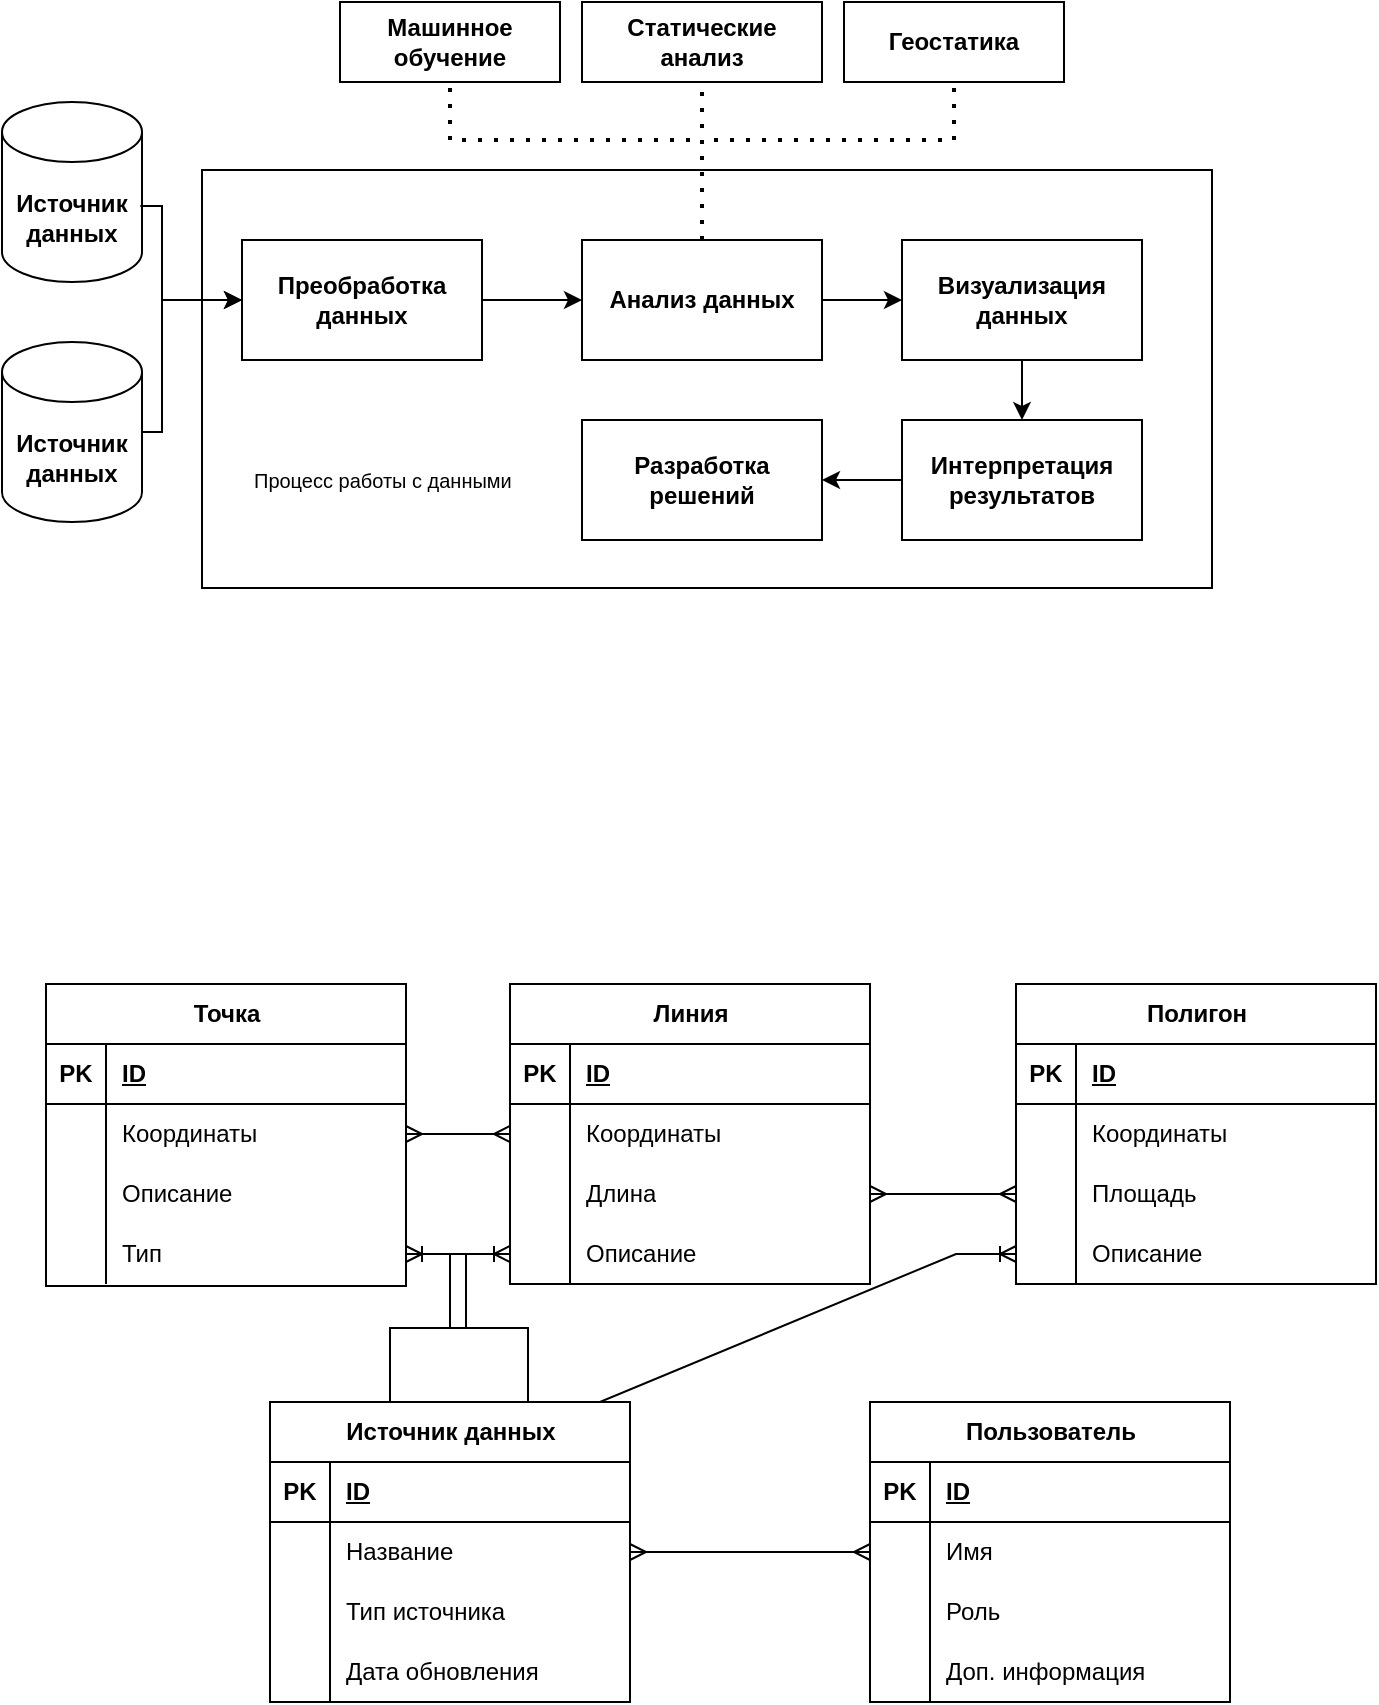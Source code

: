 <mxfile version="26.0.10">
  <diagram name="Страница — 1" id="eIsNszFQHOFA7nqLVTUL">
    <mxGraphModel dx="1154" dy="557" grid="0" gridSize="10" guides="1" tooltips="1" connect="1" arrows="1" fold="1" page="1" pageScale="1" pageWidth="850" pageHeight="1100" math="0" shadow="0">
      <root>
        <mxCell id="0" />
        <mxCell id="1" parent="0" />
        <mxCell id="AepMp1ZdtBihTfk9st9O-21" value="" style="rounded=0;whiteSpace=wrap;html=1;" vertex="1" parent="1">
          <mxGeometry x="220" y="189" width="505" height="209" as="geometry" />
        </mxCell>
        <mxCell id="AepMp1ZdtBihTfk9st9O-1" value="&lt;b&gt;Источник данных&lt;/b&gt;" style="shape=cylinder3;whiteSpace=wrap;html=1;boundedLbl=1;backgroundOutline=1;size=15;" vertex="1" parent="1">
          <mxGeometry x="120" y="155" width="70" height="90" as="geometry" />
        </mxCell>
        <mxCell id="AepMp1ZdtBihTfk9st9O-2" value="&lt;b&gt;Источник данных&lt;/b&gt;" style="shape=cylinder3;whiteSpace=wrap;html=1;boundedLbl=1;backgroundOutline=1;size=15;" vertex="1" parent="1">
          <mxGeometry x="120" y="275" width="70" height="90" as="geometry" />
        </mxCell>
        <mxCell id="AepMp1ZdtBihTfk9st9O-3" value="&lt;b&gt;Преобработка данных&lt;/b&gt;" style="rounded=0;whiteSpace=wrap;html=1;" vertex="1" parent="1">
          <mxGeometry x="240" y="224" width="120" height="60" as="geometry" />
        </mxCell>
        <mxCell id="AepMp1ZdtBihTfk9st9O-4" value="&lt;b&gt;Анализ данных&lt;/b&gt;" style="rounded=0;whiteSpace=wrap;html=1;" vertex="1" parent="1">
          <mxGeometry x="410" y="224" width="120" height="60" as="geometry" />
        </mxCell>
        <mxCell id="AepMp1ZdtBihTfk9st9O-5" value="&lt;b&gt;Машинное обучение&lt;/b&gt;" style="rounded=0;whiteSpace=wrap;html=1;" vertex="1" parent="1">
          <mxGeometry x="289" y="105" width="110" height="40" as="geometry" />
        </mxCell>
        <mxCell id="AepMp1ZdtBihTfk9st9O-6" value="&lt;b&gt;Статические анализ&lt;/b&gt;" style="rounded=0;whiteSpace=wrap;html=1;" vertex="1" parent="1">
          <mxGeometry x="410" y="105" width="120" height="40" as="geometry" />
        </mxCell>
        <mxCell id="AepMp1ZdtBihTfk9st9O-7" value="&lt;b&gt;Геостатика&lt;/b&gt;" style="rounded=0;whiteSpace=wrap;html=1;" vertex="1" parent="1">
          <mxGeometry x="541" y="105" width="110" height="40" as="geometry" />
        </mxCell>
        <mxCell id="AepMp1ZdtBihTfk9st9O-8" value="&lt;b&gt;Визуализация данных&lt;/b&gt;" style="rounded=0;whiteSpace=wrap;html=1;" vertex="1" parent="1">
          <mxGeometry x="570" y="224" width="120" height="60" as="geometry" />
        </mxCell>
        <mxCell id="AepMp1ZdtBihTfk9st9O-9" value="&lt;b&gt;Интерпретация результатов&lt;/b&gt;" style="rounded=0;whiteSpace=wrap;html=1;" vertex="1" parent="1">
          <mxGeometry x="570" y="314" width="120" height="60" as="geometry" />
        </mxCell>
        <mxCell id="AepMp1ZdtBihTfk9st9O-10" value="&lt;b&gt;Разработка решений&lt;/b&gt;" style="rounded=0;whiteSpace=wrap;html=1;" vertex="1" parent="1">
          <mxGeometry x="410" y="314" width="120" height="60" as="geometry" />
        </mxCell>
        <mxCell id="AepMp1ZdtBihTfk9st9O-11" value="" style="endArrow=classic;html=1;rounded=0;exitX=0.988;exitY=0.578;exitDx=0;exitDy=0;exitPerimeter=0;entryX=0;entryY=0.5;entryDx=0;entryDy=0;" edge="1" parent="1" source="AepMp1ZdtBihTfk9st9O-1" target="AepMp1ZdtBihTfk9st9O-3">
          <mxGeometry width="50" height="50" relative="1" as="geometry">
            <mxPoint x="200" y="205" as="sourcePoint" />
            <mxPoint x="211" y="244" as="targetPoint" />
            <Array as="points">
              <mxPoint x="200" y="207" />
              <mxPoint x="200" y="254" />
            </Array>
          </mxGeometry>
        </mxCell>
        <mxCell id="AepMp1ZdtBihTfk9st9O-13" value="" style="endArrow=classic;html=1;rounded=0;exitX=1;exitY=0.5;exitDx=0;exitDy=0;entryX=0;entryY=0.5;entryDx=0;entryDy=0;" edge="1" parent="1" source="AepMp1ZdtBihTfk9st9O-3" target="AepMp1ZdtBihTfk9st9O-4">
          <mxGeometry width="50" height="50" relative="1" as="geometry">
            <mxPoint x="390" y="354" as="sourcePoint" />
            <mxPoint x="440" y="304" as="targetPoint" />
          </mxGeometry>
        </mxCell>
        <mxCell id="AepMp1ZdtBihTfk9st9O-18" value="" style="endArrow=classic;html=1;rounded=0;exitX=1;exitY=0.5;exitDx=0;exitDy=0;entryX=0;entryY=0.5;entryDx=0;entryDy=0;" edge="1" parent="1" source="AepMp1ZdtBihTfk9st9O-4" target="AepMp1ZdtBihTfk9st9O-8">
          <mxGeometry width="50" height="50" relative="1" as="geometry">
            <mxPoint x="370" y="264" as="sourcePoint" />
            <mxPoint x="420" y="264" as="targetPoint" />
          </mxGeometry>
        </mxCell>
        <mxCell id="AepMp1ZdtBihTfk9st9O-19" value="" style="endArrow=classic;html=1;rounded=0;exitX=0.5;exitY=1;exitDx=0;exitDy=0;entryX=0.5;entryY=0;entryDx=0;entryDy=0;" edge="1" parent="1" source="AepMp1ZdtBihTfk9st9O-8" target="AepMp1ZdtBihTfk9st9O-9">
          <mxGeometry width="50" height="50" relative="1" as="geometry">
            <mxPoint x="380" y="274" as="sourcePoint" />
            <mxPoint x="430" y="274" as="targetPoint" />
          </mxGeometry>
        </mxCell>
        <mxCell id="AepMp1ZdtBihTfk9st9O-20" value="" style="endArrow=classic;html=1;rounded=0;entryX=1;entryY=0.5;entryDx=0;entryDy=0;" edge="1" parent="1" source="AepMp1ZdtBihTfk9st9O-9" target="AepMp1ZdtBihTfk9st9O-10">
          <mxGeometry width="50" height="50" relative="1" as="geometry">
            <mxPoint x="390" y="284" as="sourcePoint" />
            <mxPoint x="440" y="284" as="targetPoint" />
          </mxGeometry>
        </mxCell>
        <mxCell id="AepMp1ZdtBihTfk9st9O-12" value="" style="endArrow=classic;html=1;rounded=0;entryX=0;entryY=0.5;entryDx=0;entryDy=0;exitX=1;exitY=0.5;exitDx=0;exitDy=0;exitPerimeter=0;" edge="1" parent="1" source="AepMp1ZdtBihTfk9st9O-2" target="AepMp1ZdtBihTfk9st9O-3">
          <mxGeometry width="50" height="50" relative="1" as="geometry">
            <mxPoint x="204" y="336" as="sourcePoint" />
            <mxPoint x="216" y="278" as="targetPoint" />
            <Array as="points">
              <mxPoint x="200" y="320" />
              <mxPoint x="200" y="254" />
            </Array>
          </mxGeometry>
        </mxCell>
        <mxCell id="AepMp1ZdtBihTfk9st9O-22" value="&lt;font style=&quot;font-size: 10px;&quot;&gt;Процесс работы с данными&lt;/font&gt;" style="text;strokeColor=none;fillColor=none;align=left;verticalAlign=middle;spacingLeft=4;spacingRight=4;overflow=hidden;points=[[0,0.5],[1,0.5]];portConstraint=eastwest;rotatable=0;whiteSpace=wrap;html=1;" vertex="1" parent="1">
          <mxGeometry x="240" y="329" width="143" height="30" as="geometry" />
        </mxCell>
        <mxCell id="AepMp1ZdtBihTfk9st9O-23" value="" style="endArrow=none;dashed=1;html=1;dashPattern=1 3;strokeWidth=2;rounded=0;exitX=0.5;exitY=0;exitDx=0;exitDy=0;entryX=0.5;entryY=1;entryDx=0;entryDy=0;" edge="1" parent="1" source="AepMp1ZdtBihTfk9st9O-4" target="AepMp1ZdtBihTfk9st9O-6">
          <mxGeometry width="50" height="50" relative="1" as="geometry">
            <mxPoint x="607" y="215" as="sourcePoint" />
            <mxPoint x="657" y="165" as="targetPoint" />
          </mxGeometry>
        </mxCell>
        <mxCell id="AepMp1ZdtBihTfk9st9O-24" value="" style="endArrow=none;dashed=1;html=1;dashPattern=1 3;strokeWidth=2;rounded=0;exitX=0.5;exitY=0;exitDx=0;exitDy=0;entryX=0.5;entryY=1;entryDx=0;entryDy=0;" edge="1" parent="1" source="AepMp1ZdtBihTfk9st9O-4" target="AepMp1ZdtBihTfk9st9O-5">
          <mxGeometry width="50" height="50" relative="1" as="geometry">
            <mxPoint x="480" y="234" as="sourcePoint" />
            <mxPoint x="480" y="155" as="targetPoint" />
            <Array as="points">
              <mxPoint x="470" y="174" />
              <mxPoint x="344" y="174" />
            </Array>
          </mxGeometry>
        </mxCell>
        <mxCell id="AepMp1ZdtBihTfk9st9O-25" value="" style="endArrow=none;dashed=1;html=1;dashPattern=1 3;strokeWidth=2;rounded=0;exitX=0.5;exitY=0;exitDx=0;exitDy=0;entryX=0.5;entryY=1;entryDx=0;entryDy=0;" edge="1" parent="1" source="AepMp1ZdtBihTfk9st9O-4" target="AepMp1ZdtBihTfk9st9O-7">
          <mxGeometry width="50" height="50" relative="1" as="geometry">
            <mxPoint x="480" y="234" as="sourcePoint" />
            <mxPoint x="354" y="155" as="targetPoint" />
            <Array as="points">
              <mxPoint x="470" y="174" />
              <mxPoint x="596" y="174" />
            </Array>
          </mxGeometry>
        </mxCell>
        <mxCell id="AepMp1ZdtBihTfk9st9O-26" value="Точка" style="shape=table;startSize=30;container=1;collapsible=1;childLayout=tableLayout;fixedRows=1;rowLines=0;fontStyle=1;align=center;resizeLast=1;html=1;" vertex="1" parent="1">
          <mxGeometry x="142" y="596" width="180" height="151" as="geometry">
            <mxRectangle x="128" y="596" width="66" height="30" as="alternateBounds" />
          </mxGeometry>
        </mxCell>
        <mxCell id="AepMp1ZdtBihTfk9st9O-27" value="" style="shape=tableRow;horizontal=0;startSize=0;swimlaneHead=0;swimlaneBody=0;fillColor=none;collapsible=0;dropTarget=0;points=[[0,0.5],[1,0.5]];portConstraint=eastwest;top=0;left=0;right=0;bottom=1;" vertex="1" parent="AepMp1ZdtBihTfk9st9O-26">
          <mxGeometry y="30" width="180" height="30" as="geometry" />
        </mxCell>
        <mxCell id="AepMp1ZdtBihTfk9st9O-28" value="PK" style="shape=partialRectangle;connectable=0;fillColor=none;top=0;left=0;bottom=0;right=0;fontStyle=1;overflow=hidden;whiteSpace=wrap;html=1;" vertex="1" parent="AepMp1ZdtBihTfk9st9O-27">
          <mxGeometry width="30" height="30" as="geometry">
            <mxRectangle width="30" height="30" as="alternateBounds" />
          </mxGeometry>
        </mxCell>
        <mxCell id="AepMp1ZdtBihTfk9st9O-29" value="ID" style="shape=partialRectangle;connectable=0;fillColor=none;top=0;left=0;bottom=0;right=0;align=left;spacingLeft=6;fontStyle=5;overflow=hidden;whiteSpace=wrap;html=1;" vertex="1" parent="AepMp1ZdtBihTfk9st9O-27">
          <mxGeometry x="30" width="150" height="30" as="geometry">
            <mxRectangle width="150" height="30" as="alternateBounds" />
          </mxGeometry>
        </mxCell>
        <mxCell id="AepMp1ZdtBihTfk9st9O-30" value="" style="shape=tableRow;horizontal=0;startSize=0;swimlaneHead=0;swimlaneBody=0;fillColor=none;collapsible=0;dropTarget=0;points=[[0,0.5],[1,0.5]];portConstraint=eastwest;top=0;left=0;right=0;bottom=0;" vertex="1" parent="AepMp1ZdtBihTfk9st9O-26">
          <mxGeometry y="60" width="180" height="30" as="geometry" />
        </mxCell>
        <mxCell id="AepMp1ZdtBihTfk9st9O-31" value="" style="shape=partialRectangle;connectable=0;fillColor=none;top=0;left=0;bottom=0;right=0;editable=1;overflow=hidden;whiteSpace=wrap;html=1;" vertex="1" parent="AepMp1ZdtBihTfk9st9O-30">
          <mxGeometry width="30" height="30" as="geometry">
            <mxRectangle width="30" height="30" as="alternateBounds" />
          </mxGeometry>
        </mxCell>
        <mxCell id="AepMp1ZdtBihTfk9st9O-32" value="Координаты" style="shape=partialRectangle;connectable=0;fillColor=none;top=0;left=0;bottom=0;right=0;align=left;spacingLeft=6;overflow=hidden;whiteSpace=wrap;html=1;" vertex="1" parent="AepMp1ZdtBihTfk9st9O-30">
          <mxGeometry x="30" width="150" height="30" as="geometry">
            <mxRectangle width="150" height="30" as="alternateBounds" />
          </mxGeometry>
        </mxCell>
        <mxCell id="AepMp1ZdtBihTfk9st9O-33" value="" style="shape=tableRow;horizontal=0;startSize=0;swimlaneHead=0;swimlaneBody=0;fillColor=none;collapsible=0;dropTarget=0;points=[[0,0.5],[1,0.5]];portConstraint=eastwest;top=0;left=0;right=0;bottom=0;" vertex="1" parent="AepMp1ZdtBihTfk9st9O-26">
          <mxGeometry y="90" width="180" height="30" as="geometry" />
        </mxCell>
        <mxCell id="AepMp1ZdtBihTfk9st9O-34" value="" style="shape=partialRectangle;connectable=0;fillColor=none;top=0;left=0;bottom=0;right=0;editable=1;overflow=hidden;whiteSpace=wrap;html=1;" vertex="1" parent="AepMp1ZdtBihTfk9st9O-33">
          <mxGeometry width="30" height="30" as="geometry">
            <mxRectangle width="30" height="30" as="alternateBounds" />
          </mxGeometry>
        </mxCell>
        <mxCell id="AepMp1ZdtBihTfk9st9O-35" value="Описание" style="shape=partialRectangle;connectable=0;fillColor=none;top=0;left=0;bottom=0;right=0;align=left;spacingLeft=6;overflow=hidden;whiteSpace=wrap;html=1;" vertex="1" parent="AepMp1ZdtBihTfk9st9O-33">
          <mxGeometry x="30" width="150" height="30" as="geometry">
            <mxRectangle width="150" height="30" as="alternateBounds" />
          </mxGeometry>
        </mxCell>
        <mxCell id="AepMp1ZdtBihTfk9st9O-36" value="" style="shape=tableRow;horizontal=0;startSize=0;swimlaneHead=0;swimlaneBody=0;fillColor=none;collapsible=0;dropTarget=0;points=[[0,0.5],[1,0.5]];portConstraint=eastwest;top=0;left=0;right=0;bottom=0;" vertex="1" parent="AepMp1ZdtBihTfk9st9O-26">
          <mxGeometry y="120" width="180" height="30" as="geometry" />
        </mxCell>
        <mxCell id="AepMp1ZdtBihTfk9st9O-37" value="" style="shape=partialRectangle;connectable=0;fillColor=none;top=0;left=0;bottom=0;right=0;editable=1;overflow=hidden;whiteSpace=wrap;html=1;" vertex="1" parent="AepMp1ZdtBihTfk9st9O-36">
          <mxGeometry width="30" height="30" as="geometry">
            <mxRectangle width="30" height="30" as="alternateBounds" />
          </mxGeometry>
        </mxCell>
        <mxCell id="AepMp1ZdtBihTfk9st9O-38" value="Тип" style="shape=partialRectangle;connectable=0;fillColor=none;top=0;left=0;bottom=0;right=0;align=left;spacingLeft=6;overflow=hidden;whiteSpace=wrap;html=1;" vertex="1" parent="AepMp1ZdtBihTfk9st9O-36">
          <mxGeometry x="30" width="150" height="30" as="geometry">
            <mxRectangle width="150" height="30" as="alternateBounds" />
          </mxGeometry>
        </mxCell>
        <mxCell id="AepMp1ZdtBihTfk9st9O-39" value="Линия&lt;span style=&quot;color: rgba(0, 0, 0, 0); font-family: monospace; font-size: 0px; font-weight: 400; text-align: start;&quot;&gt;%3CmxGraphModel%3E%3Croot%3E%3CmxCell%20id%3D%220%22%2F%3E%3CmxCell%20id%3D%221%22%20parent%3D%220%22%2F%3E%3CmxCell%20id%3D%222%22%20value%3D%22%D0%A2%D0%BE%D1%87%D0%BA%D0%B0%22%20style%3D%22shape%3Dtable%3BstartSize%3D30%3Bcontainer%3D1%3Bcollapsible%3D1%3BchildLayout%3DtableLayout%3BfixedRows%3D1%3BrowLines%3D0%3BfontStyle%3D1%3Balign%3Dcenter%3BresizeLast%3D1%3Bhtml%3D1%3B%22%20vertex%3D%221%22%20parent%3D%221%22%3E%3CmxGeometry%20x%3D%22128%22%20y%3D%22596%22%20width%3D%22180%22%20height%3D%22150%22%20as%3D%22geometry%22%2F%3E%3C%2FmxCell%3E%3CmxCell%20id%3D%223%22%20value%3D%22%22%20style%3D%22shape%3DtableRow%3Bhorizontal%3D0%3BstartSize%3D0%3BswimlaneHead%3D0%3BswimlaneBody%3D0%3BfillColor%3Dnone%3Bcollapsible%3D0%3BdropTarget%3D0%3Bpoints%3D%5B%5B0%2C0.5%5D%2C%5B1%2C0.5%5D%5D%3BportConstraint%3Deastwest%3Btop%3D0%3Bleft%3D0%3Bright%3D0%3Bbottom%3D1%3B%22%20vertex%3D%221%22%20parent%3D%222%22%3E%3CmxGeometry%20y%3D%2230%22%20width%3D%22180%22%20height%3D%2230%22%20as%3D%22geometry%22%2F%3E%3C%2FmxCell%3E%3CmxCell%20id%3D%224%22%20value%3D%22PK%22%20style%3D%22shape%3DpartialRectangle%3Bconnectable%3D0%3BfillColor%3Dnone%3Btop%3D0%3Bleft%3D0%3Bbottom%3D0%3Bright%3D0%3BfontStyle%3D1%3Boverflow%3Dhidden%3BwhiteSpace%3Dwrap%3Bhtml%3D1%3B%22%20vertex%3D%221%22%20parent%3D%223%22%3E%3CmxGeometry%20width%3D%2230%22%20height%3D%2230%22%20as%3D%22geometry%22%3E%3CmxRectangle%20width%3D%2230%22%20height%3D%2230%22%20as%3D%22alternateBounds%22%2F%3E%3C%2FmxGeometry%3E%3C%2FmxCell%3E%3CmxCell%20id%3D%225%22%20value%3D%22UniqueID%22%20style%3D%22shape%3DpartialRectangle%3Bconnectable%3D0%3BfillColor%3Dnone%3Btop%3D0%3Bleft%3D0%3Bbottom%3D0%3Bright%3D0%3Balign%3Dleft%3BspacingLeft%3D6%3BfontStyle%3D5%3Boverflow%3Dhidden%3BwhiteSpace%3Dwrap%3Bhtml%3D1%3B%22%20vertex%3D%221%22%20parent%3D%223%22%3E%3CmxGeometry%20x%3D%2230%22%20width%3D%22150%22%20height%3D%2230%22%20as%3D%22geometry%22%3E%3CmxRectangle%20width%3D%22150%22%20height%3D%2230%22%20as%3D%22alternateBounds%22%2F%3E%3C%2FmxGeometry%3E%3C%2FmxCell%3E%3CmxCell%20id%3D%226%22%20value%3D%22%22%20style%3D%22shape%3DtableRow%3Bhorizontal%3D0%3BstartSize%3D0%3BswimlaneHead%3D0%3BswimlaneBody%3D0%3BfillColor%3Dnone%3Bcollapsible%3D0%3BdropTarget%3D0%3Bpoints%3D%5B%5B0%2C0.5%5D%2C%5B1%2C0.5%5D%5D%3BportConstraint%3Deastwest%3Btop%3D0%3Bleft%3D0%3Bright%3D0%3Bbottom%3D0%3B%22%20vertex%3D%221%22%20parent%3D%222%22%3E%3CmxGeometry%20y%3D%2260%22%20width%3D%22180%22%20height%3D%2230%22%20as%3D%22geometry%22%2F%3E%3C%2FmxCell%3E%3CmxCell%20id%3D%227%22%20value%3D%22%22%20style%3D%22shape%3DpartialRectangle%3Bconnectable%3D0%3BfillColor%3Dnone%3Btop%3D0%3Bleft%3D0%3Bbottom%3D0%3Bright%3D0%3Beditable%3D1%3Boverflow%3Dhidden%3BwhiteSpace%3Dwrap%3Bhtml%3D1%3B%22%20vertex%3D%221%22%20parent%3D%226%22%3E%3CmxGeometry%20width%3D%2230%22%20height%3D%2230%22%20as%3D%22geometry%22%3E%3CmxRectangle%20width%3D%2230%22%20height%3D%2230%22%20as%3D%22alternateBounds%22%2F%3E%3C%2FmxGeometry%3E%3C%2FmxCell%3E%3CmxCell%20id%3D%228%22%20value%3D%22Row%201%22%20style%3D%22shape%3DpartialRectangle%3Bconnectable%3D0%3BfillColor%3Dnone%3Btop%3D0%3Bleft%3D0%3Bbottom%3D0%3Bright%3D0%3Balign%3Dleft%3BspacingLeft%3D6%3Boverflow%3Dhidden%3BwhiteSpace%3Dwrap%3Bhtml%3D1%3B%22%20vertex%3D%221%22%20parent%3D%226%22%3E%3CmxGeometry%20x%3D%2230%22%20width%3D%22150%22%20height%3D%2230%22%20as%3D%22geometry%22%3E%3CmxRectangle%20width%3D%22150%22%20height%3D%2230%22%20as%3D%22alternateBounds%22%2F%3E%3C%2FmxGeometry%3E%3C%2FmxCell%3E%3CmxCell%20id%3D%229%22%20value%3D%22%22%20style%3D%22shape%3DtableRow%3Bhorizontal%3D0%3BstartSize%3D0%3BswimlaneHead%3D0%3BswimlaneBody%3D0%3BfillColor%3Dnone%3Bcollapsible%3D0%3BdropTarget%3D0%3Bpoints%3D%5B%5B0%2C0.5%5D%2C%5B1%2C0.5%5D%5D%3BportConstraint%3Deastwest%3Btop%3D0%3Bleft%3D0%3Bright%3D0%3Bbottom%3D0%3B%22%20vertex%3D%221%22%20parent%3D%222%22%3E%3CmxGeometry%20y%3D%2290%22%20width%3D%22180%22%20height%3D%2230%22%20as%3D%22geometry%22%2F%3E%3C%2FmxCell%3E%3CmxCell%20id%3D%2210%22%20value%3D%22%22%20style%3D%22shape%3DpartialRectangle%3Bconnectable%3D0%3BfillColor%3Dnone%3Btop%3D0%3Bleft%3D0%3Bbottom%3D0%3Bright%3D0%3Beditable%3D1%3Boverflow%3Dhidden%3BwhiteSpace%3Dwrap%3Bhtml%3D1%3B%22%20vertex%3D%221%22%20parent%3D%229%22%3E%3CmxGeometry%20width%3D%2230%22%20height%3D%2230%22%20as%3D%22geometry%22%3E%3CmxRectangle%20width%3D%2230%22%20height%3D%2230%22%20as%3D%22alternateBounds%22%2F%3E%3C%2FmxGeometry%3E%3C%2FmxCell%3E%3CmxCell%20id%3D%2211%22%20value%3D%22Row%202%22%20style%3D%22shape%3DpartialRectangle%3Bconnectable%3D0%3BfillColor%3Dnone%3Btop%3D0%3Bleft%3D0%3Bbottom%3D0%3Bright%3D0%3Balign%3Dleft%3BspacingLeft%3D6%3Boverflow%3Dhidden%3BwhiteSpace%3Dwrap%3Bhtml%3D1%3B%22%20vertex%3D%221%22%20parent%3D%229%22%3E%3CmxGeometry%20x%3D%2230%22%20width%3D%22150%22%20height%3D%2230%22%20as%3D%22geometry%22%3E%3CmxRectangle%20width%3D%22150%22%20height%3D%2230%22%20as%3D%22alternateBounds%22%2F%3E%3C%2FmxGeometry%3E%3C%2FmxCell%3E%3CmxCell%20id%3D%2212%22%20value%3D%22%22%20style%3D%22shape%3DtableRow%3Bhorizontal%3D0%3BstartSize%3D0%3BswimlaneHead%3D0%3BswimlaneBody%3D0%3BfillColor%3Dnone%3Bcollapsible%3D0%3BdropTarget%3D0%3Bpoints%3D%5B%5B0%2C0.5%5D%2C%5B1%2C0.5%5D%5D%3BportConstraint%3Deastwest%3Btop%3D0%3Bleft%3D0%3Bright%3D0%3Bbottom%3D0%3B%22%20vertex%3D%221%22%20parent%3D%222%22%3E%3CmxGeometry%20y%3D%22120%22%20width%3D%22180%22%20height%3D%2230%22%20as%3D%22geometry%22%2F%3E%3C%2FmxCell%3E%3CmxCell%20id%3D%2213%22%20value%3D%22%22%20style%3D%22shape%3DpartialRectangle%3Bconnectable%3D0%3BfillColor%3Dnone%3Btop%3D0%3Bleft%3D0%3Bbottom%3D0%3Bright%3D0%3Beditable%3D1%3Boverflow%3Dhidden%3BwhiteSpace%3Dwrap%3Bhtml%3D1%3B%22%20vertex%3D%221%22%20parent%3D%2212%22%3E%3CmxGeometry%20width%3D%2230%22%20height%3D%2230%22%20as%3D%22geometry%22%3E%3CmxRectangle%20width%3D%2230%22%20height%3D%2230%22%20as%3D%22alternateBounds%22%2F%3E%3C%2FmxGeometry%3E%3C%2FmxCell%3E%3CmxCell%20id%3D%2214%22%20value%3D%22Row%203%22%20style%3D%22shape%3DpartialRectangle%3Bconnectable%3D0%3BfillColor%3Dnone%3Btop%3D0%3Bleft%3D0%3Bbottom%3D0%3Bright%3D0%3Balign%3Dleft%3BspacingLeft%3D6%3Boverflow%3Dhidden%3BwhiteSpace%3Dwrap%3Bhtml%3D1%3B%22%20vertex%3D%221%22%20parent%3D%2212%22%3E%3CmxGeometry%20x%3D%2230%22%20width%3D%22150%22%20height%3D%2230%22%20as%3D%22geometry%22%3E%3CmxRectangle%20width%3D%22150%22%20height%3D%2230%22%20as%3D%22alternateBounds%22%2F%3E%3C%2FmxGeometry%3E%3C%2FmxCell%3E%3C%2Froot%3E%3C%2FmxGraphModel%3E&lt;/span&gt;" style="shape=table;startSize=30;container=1;collapsible=1;childLayout=tableLayout;fixedRows=1;rowLines=0;fontStyle=1;align=center;resizeLast=1;html=1;" vertex="1" parent="1">
          <mxGeometry x="374" y="596" width="180" height="150" as="geometry" />
        </mxCell>
        <mxCell id="AepMp1ZdtBihTfk9st9O-40" value="" style="shape=tableRow;horizontal=0;startSize=0;swimlaneHead=0;swimlaneBody=0;fillColor=none;collapsible=0;dropTarget=0;points=[[0,0.5],[1,0.5]];portConstraint=eastwest;top=0;left=0;right=0;bottom=1;" vertex="1" parent="AepMp1ZdtBihTfk9st9O-39">
          <mxGeometry y="30" width="180" height="30" as="geometry" />
        </mxCell>
        <mxCell id="AepMp1ZdtBihTfk9st9O-41" value="PK" style="shape=partialRectangle;connectable=0;fillColor=none;top=0;left=0;bottom=0;right=0;fontStyle=1;overflow=hidden;whiteSpace=wrap;html=1;" vertex="1" parent="AepMp1ZdtBihTfk9st9O-40">
          <mxGeometry width="30" height="30" as="geometry">
            <mxRectangle width="30" height="30" as="alternateBounds" />
          </mxGeometry>
        </mxCell>
        <mxCell id="AepMp1ZdtBihTfk9st9O-42" value="ID" style="shape=partialRectangle;connectable=0;fillColor=none;top=0;left=0;bottom=0;right=0;align=left;spacingLeft=6;fontStyle=5;overflow=hidden;whiteSpace=wrap;html=1;" vertex="1" parent="AepMp1ZdtBihTfk9st9O-40">
          <mxGeometry x="30" width="150" height="30" as="geometry">
            <mxRectangle width="150" height="30" as="alternateBounds" />
          </mxGeometry>
        </mxCell>
        <mxCell id="AepMp1ZdtBihTfk9st9O-43" value="" style="shape=tableRow;horizontal=0;startSize=0;swimlaneHead=0;swimlaneBody=0;fillColor=none;collapsible=0;dropTarget=0;points=[[0,0.5],[1,0.5]];portConstraint=eastwest;top=0;left=0;right=0;bottom=0;" vertex="1" parent="AepMp1ZdtBihTfk9st9O-39">
          <mxGeometry y="60" width="180" height="30" as="geometry" />
        </mxCell>
        <mxCell id="AepMp1ZdtBihTfk9st9O-44" value="" style="shape=partialRectangle;connectable=0;fillColor=none;top=0;left=0;bottom=0;right=0;editable=1;overflow=hidden;whiteSpace=wrap;html=1;" vertex="1" parent="AepMp1ZdtBihTfk9st9O-43">
          <mxGeometry width="30" height="30" as="geometry">
            <mxRectangle width="30" height="30" as="alternateBounds" />
          </mxGeometry>
        </mxCell>
        <mxCell id="AepMp1ZdtBihTfk9st9O-45" value="Координаты" style="shape=partialRectangle;connectable=0;fillColor=none;top=0;left=0;bottom=0;right=0;align=left;spacingLeft=6;overflow=hidden;whiteSpace=wrap;html=1;" vertex="1" parent="AepMp1ZdtBihTfk9st9O-43">
          <mxGeometry x="30" width="150" height="30" as="geometry">
            <mxRectangle width="150" height="30" as="alternateBounds" />
          </mxGeometry>
        </mxCell>
        <mxCell id="AepMp1ZdtBihTfk9st9O-46" value="" style="shape=tableRow;horizontal=0;startSize=0;swimlaneHead=0;swimlaneBody=0;fillColor=none;collapsible=0;dropTarget=0;points=[[0,0.5],[1,0.5]];portConstraint=eastwest;top=0;left=0;right=0;bottom=0;" vertex="1" parent="AepMp1ZdtBihTfk9st9O-39">
          <mxGeometry y="90" width="180" height="30" as="geometry" />
        </mxCell>
        <mxCell id="AepMp1ZdtBihTfk9st9O-47" value="" style="shape=partialRectangle;connectable=0;fillColor=none;top=0;left=0;bottom=0;right=0;editable=1;overflow=hidden;whiteSpace=wrap;html=1;" vertex="1" parent="AepMp1ZdtBihTfk9st9O-46">
          <mxGeometry width="30" height="30" as="geometry">
            <mxRectangle width="30" height="30" as="alternateBounds" />
          </mxGeometry>
        </mxCell>
        <mxCell id="AepMp1ZdtBihTfk9st9O-48" value="Длина" style="shape=partialRectangle;connectable=0;fillColor=none;top=0;left=0;bottom=0;right=0;align=left;spacingLeft=6;overflow=hidden;whiteSpace=wrap;html=1;" vertex="1" parent="AepMp1ZdtBihTfk9st9O-46">
          <mxGeometry x="30" width="150" height="30" as="geometry">
            <mxRectangle width="150" height="30" as="alternateBounds" />
          </mxGeometry>
        </mxCell>
        <mxCell id="AepMp1ZdtBihTfk9st9O-49" value="" style="shape=tableRow;horizontal=0;startSize=0;swimlaneHead=0;swimlaneBody=0;fillColor=none;collapsible=0;dropTarget=0;points=[[0,0.5],[1,0.5]];portConstraint=eastwest;top=0;left=0;right=0;bottom=0;" vertex="1" parent="AepMp1ZdtBihTfk9st9O-39">
          <mxGeometry y="120" width="180" height="30" as="geometry" />
        </mxCell>
        <mxCell id="AepMp1ZdtBihTfk9st9O-50" value="" style="shape=partialRectangle;connectable=0;fillColor=none;top=0;left=0;bottom=0;right=0;editable=1;overflow=hidden;whiteSpace=wrap;html=1;" vertex="1" parent="AepMp1ZdtBihTfk9st9O-49">
          <mxGeometry width="30" height="30" as="geometry">
            <mxRectangle width="30" height="30" as="alternateBounds" />
          </mxGeometry>
        </mxCell>
        <mxCell id="AepMp1ZdtBihTfk9st9O-51" value="Описание" style="shape=partialRectangle;connectable=0;fillColor=none;top=0;left=0;bottom=0;right=0;align=left;spacingLeft=6;overflow=hidden;whiteSpace=wrap;html=1;" vertex="1" parent="AepMp1ZdtBihTfk9st9O-49">
          <mxGeometry x="30" width="150" height="30" as="geometry">
            <mxRectangle width="150" height="30" as="alternateBounds" />
          </mxGeometry>
        </mxCell>
        <mxCell id="AepMp1ZdtBihTfk9st9O-52" value="Полигон" style="shape=table;startSize=30;container=1;collapsible=1;childLayout=tableLayout;fixedRows=1;rowLines=0;fontStyle=1;align=center;resizeLast=1;html=1;" vertex="1" parent="1">
          <mxGeometry x="627" y="596" width="180" height="150" as="geometry" />
        </mxCell>
        <mxCell id="AepMp1ZdtBihTfk9st9O-53" value="" style="shape=tableRow;horizontal=0;startSize=0;swimlaneHead=0;swimlaneBody=0;fillColor=none;collapsible=0;dropTarget=0;points=[[0,0.5],[1,0.5]];portConstraint=eastwest;top=0;left=0;right=0;bottom=1;" vertex="1" parent="AepMp1ZdtBihTfk9st9O-52">
          <mxGeometry y="30" width="180" height="30" as="geometry" />
        </mxCell>
        <mxCell id="AepMp1ZdtBihTfk9st9O-54" value="PK" style="shape=partialRectangle;connectable=0;fillColor=none;top=0;left=0;bottom=0;right=0;fontStyle=1;overflow=hidden;whiteSpace=wrap;html=1;" vertex="1" parent="AepMp1ZdtBihTfk9st9O-53">
          <mxGeometry width="30" height="30" as="geometry">
            <mxRectangle width="30" height="30" as="alternateBounds" />
          </mxGeometry>
        </mxCell>
        <mxCell id="AepMp1ZdtBihTfk9st9O-55" value="ID" style="shape=partialRectangle;connectable=0;fillColor=none;top=0;left=0;bottom=0;right=0;align=left;spacingLeft=6;fontStyle=5;overflow=hidden;whiteSpace=wrap;html=1;" vertex="1" parent="AepMp1ZdtBihTfk9st9O-53">
          <mxGeometry x="30" width="150" height="30" as="geometry">
            <mxRectangle width="150" height="30" as="alternateBounds" />
          </mxGeometry>
        </mxCell>
        <mxCell id="AepMp1ZdtBihTfk9st9O-56" value="" style="shape=tableRow;horizontal=0;startSize=0;swimlaneHead=0;swimlaneBody=0;fillColor=none;collapsible=0;dropTarget=0;points=[[0,0.5],[1,0.5]];portConstraint=eastwest;top=0;left=0;right=0;bottom=0;" vertex="1" parent="AepMp1ZdtBihTfk9st9O-52">
          <mxGeometry y="60" width="180" height="30" as="geometry" />
        </mxCell>
        <mxCell id="AepMp1ZdtBihTfk9st9O-57" value="" style="shape=partialRectangle;connectable=0;fillColor=none;top=0;left=0;bottom=0;right=0;editable=1;overflow=hidden;whiteSpace=wrap;html=1;" vertex="1" parent="AepMp1ZdtBihTfk9st9O-56">
          <mxGeometry width="30" height="30" as="geometry">
            <mxRectangle width="30" height="30" as="alternateBounds" />
          </mxGeometry>
        </mxCell>
        <mxCell id="AepMp1ZdtBihTfk9st9O-58" value="Координаты" style="shape=partialRectangle;connectable=0;fillColor=none;top=0;left=0;bottom=0;right=0;align=left;spacingLeft=6;overflow=hidden;whiteSpace=wrap;html=1;" vertex="1" parent="AepMp1ZdtBihTfk9st9O-56">
          <mxGeometry x="30" width="150" height="30" as="geometry">
            <mxRectangle width="150" height="30" as="alternateBounds" />
          </mxGeometry>
        </mxCell>
        <mxCell id="AepMp1ZdtBihTfk9st9O-59" value="" style="shape=tableRow;horizontal=0;startSize=0;swimlaneHead=0;swimlaneBody=0;fillColor=none;collapsible=0;dropTarget=0;points=[[0,0.5],[1,0.5]];portConstraint=eastwest;top=0;left=0;right=0;bottom=0;" vertex="1" parent="AepMp1ZdtBihTfk9st9O-52">
          <mxGeometry y="90" width="180" height="30" as="geometry" />
        </mxCell>
        <mxCell id="AepMp1ZdtBihTfk9st9O-60" value="" style="shape=partialRectangle;connectable=0;fillColor=none;top=0;left=0;bottom=0;right=0;editable=1;overflow=hidden;whiteSpace=wrap;html=1;" vertex="1" parent="AepMp1ZdtBihTfk9st9O-59">
          <mxGeometry width="30" height="30" as="geometry">
            <mxRectangle width="30" height="30" as="alternateBounds" />
          </mxGeometry>
        </mxCell>
        <mxCell id="AepMp1ZdtBihTfk9st9O-61" value="Площадь" style="shape=partialRectangle;connectable=0;fillColor=none;top=0;left=0;bottom=0;right=0;align=left;spacingLeft=6;overflow=hidden;whiteSpace=wrap;html=1;" vertex="1" parent="AepMp1ZdtBihTfk9st9O-59">
          <mxGeometry x="30" width="150" height="30" as="geometry">
            <mxRectangle width="150" height="30" as="alternateBounds" />
          </mxGeometry>
        </mxCell>
        <mxCell id="AepMp1ZdtBihTfk9st9O-62" value="" style="shape=tableRow;horizontal=0;startSize=0;swimlaneHead=0;swimlaneBody=0;fillColor=none;collapsible=0;dropTarget=0;points=[[0,0.5],[1,0.5]];portConstraint=eastwest;top=0;left=0;right=0;bottom=0;" vertex="1" parent="AepMp1ZdtBihTfk9st9O-52">
          <mxGeometry y="120" width="180" height="30" as="geometry" />
        </mxCell>
        <mxCell id="AepMp1ZdtBihTfk9st9O-63" value="" style="shape=partialRectangle;connectable=0;fillColor=none;top=0;left=0;bottom=0;right=0;editable=1;overflow=hidden;whiteSpace=wrap;html=1;" vertex="1" parent="AepMp1ZdtBihTfk9st9O-62">
          <mxGeometry width="30" height="30" as="geometry">
            <mxRectangle width="30" height="30" as="alternateBounds" />
          </mxGeometry>
        </mxCell>
        <mxCell id="AepMp1ZdtBihTfk9st9O-64" value="Описание" style="shape=partialRectangle;connectable=0;fillColor=none;top=0;left=0;bottom=0;right=0;align=left;spacingLeft=6;overflow=hidden;whiteSpace=wrap;html=1;" vertex="1" parent="AepMp1ZdtBihTfk9st9O-62">
          <mxGeometry x="30" width="150" height="30" as="geometry">
            <mxRectangle width="150" height="30" as="alternateBounds" />
          </mxGeometry>
        </mxCell>
        <mxCell id="AepMp1ZdtBihTfk9st9O-65" value="Источник данных" style="shape=table;startSize=30;container=1;collapsible=1;childLayout=tableLayout;fixedRows=1;rowLines=0;fontStyle=1;align=center;resizeLast=1;html=1;" vertex="1" parent="1">
          <mxGeometry x="254" y="805" width="180" height="150" as="geometry" />
        </mxCell>
        <mxCell id="AepMp1ZdtBihTfk9st9O-66" value="" style="shape=tableRow;horizontal=0;startSize=0;swimlaneHead=0;swimlaneBody=0;fillColor=none;collapsible=0;dropTarget=0;points=[[0,0.5],[1,0.5]];portConstraint=eastwest;top=0;left=0;right=0;bottom=1;" vertex="1" parent="AepMp1ZdtBihTfk9st9O-65">
          <mxGeometry y="30" width="180" height="30" as="geometry" />
        </mxCell>
        <mxCell id="AepMp1ZdtBihTfk9st9O-67" value="PK" style="shape=partialRectangle;connectable=0;fillColor=none;top=0;left=0;bottom=0;right=0;fontStyle=1;overflow=hidden;whiteSpace=wrap;html=1;" vertex="1" parent="AepMp1ZdtBihTfk9st9O-66">
          <mxGeometry width="30" height="30" as="geometry">
            <mxRectangle width="30" height="30" as="alternateBounds" />
          </mxGeometry>
        </mxCell>
        <mxCell id="AepMp1ZdtBihTfk9st9O-68" value="ID" style="shape=partialRectangle;connectable=0;fillColor=none;top=0;left=0;bottom=0;right=0;align=left;spacingLeft=6;fontStyle=5;overflow=hidden;whiteSpace=wrap;html=1;" vertex="1" parent="AepMp1ZdtBihTfk9st9O-66">
          <mxGeometry x="30" width="150" height="30" as="geometry">
            <mxRectangle width="150" height="30" as="alternateBounds" />
          </mxGeometry>
        </mxCell>
        <mxCell id="AepMp1ZdtBihTfk9st9O-69" value="" style="shape=tableRow;horizontal=0;startSize=0;swimlaneHead=0;swimlaneBody=0;fillColor=none;collapsible=0;dropTarget=0;points=[[0,0.5],[1,0.5]];portConstraint=eastwest;top=0;left=0;right=0;bottom=0;" vertex="1" parent="AepMp1ZdtBihTfk9st9O-65">
          <mxGeometry y="60" width="180" height="30" as="geometry" />
        </mxCell>
        <mxCell id="AepMp1ZdtBihTfk9st9O-70" value="" style="shape=partialRectangle;connectable=0;fillColor=none;top=0;left=0;bottom=0;right=0;editable=1;overflow=hidden;whiteSpace=wrap;html=1;" vertex="1" parent="AepMp1ZdtBihTfk9st9O-69">
          <mxGeometry width="30" height="30" as="geometry">
            <mxRectangle width="30" height="30" as="alternateBounds" />
          </mxGeometry>
        </mxCell>
        <mxCell id="AepMp1ZdtBihTfk9st9O-71" value="Название" style="shape=partialRectangle;connectable=0;fillColor=none;top=0;left=0;bottom=0;right=0;align=left;spacingLeft=6;overflow=hidden;whiteSpace=wrap;html=1;" vertex="1" parent="AepMp1ZdtBihTfk9st9O-69">
          <mxGeometry x="30" width="150" height="30" as="geometry">
            <mxRectangle width="150" height="30" as="alternateBounds" />
          </mxGeometry>
        </mxCell>
        <mxCell id="AepMp1ZdtBihTfk9st9O-72" value="" style="shape=tableRow;horizontal=0;startSize=0;swimlaneHead=0;swimlaneBody=0;fillColor=none;collapsible=0;dropTarget=0;points=[[0,0.5],[1,0.5]];portConstraint=eastwest;top=0;left=0;right=0;bottom=0;" vertex="1" parent="AepMp1ZdtBihTfk9st9O-65">
          <mxGeometry y="90" width="180" height="30" as="geometry" />
        </mxCell>
        <mxCell id="AepMp1ZdtBihTfk9st9O-73" value="" style="shape=partialRectangle;connectable=0;fillColor=none;top=0;left=0;bottom=0;right=0;editable=1;overflow=hidden;whiteSpace=wrap;html=1;" vertex="1" parent="AepMp1ZdtBihTfk9st9O-72">
          <mxGeometry width="30" height="30" as="geometry">
            <mxRectangle width="30" height="30" as="alternateBounds" />
          </mxGeometry>
        </mxCell>
        <mxCell id="AepMp1ZdtBihTfk9st9O-74" value="Тип источника" style="shape=partialRectangle;connectable=0;fillColor=none;top=0;left=0;bottom=0;right=0;align=left;spacingLeft=6;overflow=hidden;whiteSpace=wrap;html=1;" vertex="1" parent="AepMp1ZdtBihTfk9st9O-72">
          <mxGeometry x="30" width="150" height="30" as="geometry">
            <mxRectangle width="150" height="30" as="alternateBounds" />
          </mxGeometry>
        </mxCell>
        <mxCell id="AepMp1ZdtBihTfk9st9O-75" value="" style="shape=tableRow;horizontal=0;startSize=0;swimlaneHead=0;swimlaneBody=0;fillColor=none;collapsible=0;dropTarget=0;points=[[0,0.5],[1,0.5]];portConstraint=eastwest;top=0;left=0;right=0;bottom=0;" vertex="1" parent="AepMp1ZdtBihTfk9st9O-65">
          <mxGeometry y="120" width="180" height="30" as="geometry" />
        </mxCell>
        <mxCell id="AepMp1ZdtBihTfk9st9O-76" value="" style="shape=partialRectangle;connectable=0;fillColor=none;top=0;left=0;bottom=0;right=0;editable=1;overflow=hidden;whiteSpace=wrap;html=1;" vertex="1" parent="AepMp1ZdtBihTfk9st9O-75">
          <mxGeometry width="30" height="30" as="geometry">
            <mxRectangle width="30" height="30" as="alternateBounds" />
          </mxGeometry>
        </mxCell>
        <mxCell id="AepMp1ZdtBihTfk9st9O-77" value="Дата обновления" style="shape=partialRectangle;connectable=0;fillColor=none;top=0;left=0;bottom=0;right=0;align=left;spacingLeft=6;overflow=hidden;whiteSpace=wrap;html=1;" vertex="1" parent="AepMp1ZdtBihTfk9st9O-75">
          <mxGeometry x="30" width="150" height="30" as="geometry">
            <mxRectangle width="150" height="30" as="alternateBounds" />
          </mxGeometry>
        </mxCell>
        <mxCell id="AepMp1ZdtBihTfk9st9O-78" value="Пользователь" style="shape=table;startSize=30;container=1;collapsible=1;childLayout=tableLayout;fixedRows=1;rowLines=0;fontStyle=1;align=center;resizeLast=1;html=1;" vertex="1" parent="1">
          <mxGeometry x="554" y="805" width="180" height="150" as="geometry" />
        </mxCell>
        <mxCell id="AepMp1ZdtBihTfk9st9O-79" value="" style="shape=tableRow;horizontal=0;startSize=0;swimlaneHead=0;swimlaneBody=0;fillColor=none;collapsible=0;dropTarget=0;points=[[0,0.5],[1,0.5]];portConstraint=eastwest;top=0;left=0;right=0;bottom=1;" vertex="1" parent="AepMp1ZdtBihTfk9st9O-78">
          <mxGeometry y="30" width="180" height="30" as="geometry" />
        </mxCell>
        <mxCell id="AepMp1ZdtBihTfk9st9O-80" value="PK" style="shape=partialRectangle;connectable=0;fillColor=none;top=0;left=0;bottom=0;right=0;fontStyle=1;overflow=hidden;whiteSpace=wrap;html=1;" vertex="1" parent="AepMp1ZdtBihTfk9st9O-79">
          <mxGeometry width="30" height="30" as="geometry">
            <mxRectangle width="30" height="30" as="alternateBounds" />
          </mxGeometry>
        </mxCell>
        <mxCell id="AepMp1ZdtBihTfk9st9O-81" value="ID" style="shape=partialRectangle;connectable=0;fillColor=none;top=0;left=0;bottom=0;right=0;align=left;spacingLeft=6;fontStyle=5;overflow=hidden;whiteSpace=wrap;html=1;" vertex="1" parent="AepMp1ZdtBihTfk9st9O-79">
          <mxGeometry x="30" width="150" height="30" as="geometry">
            <mxRectangle width="150" height="30" as="alternateBounds" />
          </mxGeometry>
        </mxCell>
        <mxCell id="AepMp1ZdtBihTfk9st9O-82" value="" style="shape=tableRow;horizontal=0;startSize=0;swimlaneHead=0;swimlaneBody=0;fillColor=none;collapsible=0;dropTarget=0;points=[[0,0.5],[1,0.5]];portConstraint=eastwest;top=0;left=0;right=0;bottom=0;" vertex="1" parent="AepMp1ZdtBihTfk9st9O-78">
          <mxGeometry y="60" width="180" height="30" as="geometry" />
        </mxCell>
        <mxCell id="AepMp1ZdtBihTfk9st9O-83" value="" style="shape=partialRectangle;connectable=0;fillColor=none;top=0;left=0;bottom=0;right=0;editable=1;overflow=hidden;whiteSpace=wrap;html=1;" vertex="1" parent="AepMp1ZdtBihTfk9st9O-82">
          <mxGeometry width="30" height="30" as="geometry">
            <mxRectangle width="30" height="30" as="alternateBounds" />
          </mxGeometry>
        </mxCell>
        <mxCell id="AepMp1ZdtBihTfk9st9O-84" value="Имя" style="shape=partialRectangle;connectable=0;fillColor=none;top=0;left=0;bottom=0;right=0;align=left;spacingLeft=6;overflow=hidden;whiteSpace=wrap;html=1;" vertex="1" parent="AepMp1ZdtBihTfk9st9O-82">
          <mxGeometry x="30" width="150" height="30" as="geometry">
            <mxRectangle width="150" height="30" as="alternateBounds" />
          </mxGeometry>
        </mxCell>
        <mxCell id="AepMp1ZdtBihTfk9st9O-85" value="" style="shape=tableRow;horizontal=0;startSize=0;swimlaneHead=0;swimlaneBody=0;fillColor=none;collapsible=0;dropTarget=0;points=[[0,0.5],[1,0.5]];portConstraint=eastwest;top=0;left=0;right=0;bottom=0;" vertex="1" parent="AepMp1ZdtBihTfk9st9O-78">
          <mxGeometry y="90" width="180" height="30" as="geometry" />
        </mxCell>
        <mxCell id="AepMp1ZdtBihTfk9st9O-86" value="" style="shape=partialRectangle;connectable=0;fillColor=none;top=0;left=0;bottom=0;right=0;editable=1;overflow=hidden;whiteSpace=wrap;html=1;" vertex="1" parent="AepMp1ZdtBihTfk9st9O-85">
          <mxGeometry width="30" height="30" as="geometry">
            <mxRectangle width="30" height="30" as="alternateBounds" />
          </mxGeometry>
        </mxCell>
        <mxCell id="AepMp1ZdtBihTfk9st9O-87" value="Роль" style="shape=partialRectangle;connectable=0;fillColor=none;top=0;left=0;bottom=0;right=0;align=left;spacingLeft=6;overflow=hidden;whiteSpace=wrap;html=1;" vertex="1" parent="AepMp1ZdtBihTfk9st9O-85">
          <mxGeometry x="30" width="150" height="30" as="geometry">
            <mxRectangle width="150" height="30" as="alternateBounds" />
          </mxGeometry>
        </mxCell>
        <mxCell id="AepMp1ZdtBihTfk9st9O-88" value="" style="shape=tableRow;horizontal=0;startSize=0;swimlaneHead=0;swimlaneBody=0;fillColor=none;collapsible=0;dropTarget=0;points=[[0,0.5],[1,0.5]];portConstraint=eastwest;top=0;left=0;right=0;bottom=0;" vertex="1" parent="AepMp1ZdtBihTfk9st9O-78">
          <mxGeometry y="120" width="180" height="30" as="geometry" />
        </mxCell>
        <mxCell id="AepMp1ZdtBihTfk9st9O-89" value="" style="shape=partialRectangle;connectable=0;fillColor=none;top=0;left=0;bottom=0;right=0;editable=1;overflow=hidden;whiteSpace=wrap;html=1;" vertex="1" parent="AepMp1ZdtBihTfk9st9O-88">
          <mxGeometry width="30" height="30" as="geometry">
            <mxRectangle width="30" height="30" as="alternateBounds" />
          </mxGeometry>
        </mxCell>
        <mxCell id="AepMp1ZdtBihTfk9st9O-90" value="Доп. информация" style="shape=partialRectangle;connectable=0;fillColor=none;top=0;left=0;bottom=0;right=0;align=left;spacingLeft=6;overflow=hidden;whiteSpace=wrap;html=1;" vertex="1" parent="AepMp1ZdtBihTfk9st9O-88">
          <mxGeometry x="30" width="150" height="30" as="geometry">
            <mxRectangle width="150" height="30" as="alternateBounds" />
          </mxGeometry>
        </mxCell>
        <mxCell id="AepMp1ZdtBihTfk9st9O-116" value="" style="edgeStyle=entityRelationEdgeStyle;fontSize=12;html=1;endArrow=ERmany;startArrow=ERmany;rounded=0;exitX=1;exitY=0.5;exitDx=0;exitDy=0;entryX=0;entryY=0.5;entryDx=0;entryDy=0;" edge="1" parent="1" source="AepMp1ZdtBihTfk9st9O-30" target="AepMp1ZdtBihTfk9st9O-43">
          <mxGeometry width="100" height="100" relative="1" as="geometry">
            <mxPoint x="484" y="702" as="sourcePoint" />
            <mxPoint x="584" y="602" as="targetPoint" />
          </mxGeometry>
        </mxCell>
        <mxCell id="AepMp1ZdtBihTfk9st9O-117" value="" style="edgeStyle=entityRelationEdgeStyle;fontSize=12;html=1;endArrow=ERmany;startArrow=ERmany;rounded=0;exitX=1;exitY=0.5;exitDx=0;exitDy=0;entryX=0;entryY=0.5;entryDx=0;entryDy=0;" edge="1" parent="1" source="AepMp1ZdtBihTfk9st9O-46" target="AepMp1ZdtBihTfk9st9O-59">
          <mxGeometry width="100" height="100" relative="1" as="geometry">
            <mxPoint x="332" y="681" as="sourcePoint" />
            <mxPoint x="384" y="681" as="targetPoint" />
          </mxGeometry>
        </mxCell>
        <mxCell id="AepMp1ZdtBihTfk9st9O-118" value="" style="edgeStyle=entityRelationEdgeStyle;fontSize=12;html=1;endArrow=ERoneToMany;rounded=0;exitX=0.5;exitY=0;exitDx=0;exitDy=0;entryX=1;entryY=0.5;entryDx=0;entryDy=0;" edge="1" parent="1" source="AepMp1ZdtBihTfk9st9O-65" target="AepMp1ZdtBihTfk9st9O-36">
          <mxGeometry width="100" height="100" relative="1" as="geometry">
            <mxPoint x="484" y="819" as="sourcePoint" />
            <mxPoint x="584" y="719" as="targetPoint" />
            <Array as="points">
              <mxPoint x="319" y="786" />
            </Array>
          </mxGeometry>
        </mxCell>
        <mxCell id="AepMp1ZdtBihTfk9st9O-121" value="" style="edgeStyle=entityRelationEdgeStyle;fontSize=12;html=1;endArrow=ERoneToMany;rounded=0;exitX=0.5;exitY=0;exitDx=0;exitDy=0;" edge="1" parent="1">
          <mxGeometry width="100" height="100" relative="1" as="geometry">
            <mxPoint x="353.0" y="805" as="sourcePoint" />
            <mxPoint x="374" y="731" as="targetPoint" />
          </mxGeometry>
        </mxCell>
        <mxCell id="AepMp1ZdtBihTfk9st9O-123" value="" style="edgeStyle=entityRelationEdgeStyle;fontSize=12;html=1;endArrow=ERoneToMany;rounded=0;exitX=0.75;exitY=0;exitDx=0;exitDy=0;entryX=0;entryY=0.5;entryDx=0;entryDy=0;" edge="1" parent="1" source="AepMp1ZdtBihTfk9st9O-65" target="AepMp1ZdtBihTfk9st9O-62">
          <mxGeometry width="100" height="100" relative="1" as="geometry">
            <mxPoint x="484" y="819" as="sourcePoint" />
            <mxPoint x="584" y="719" as="targetPoint" />
          </mxGeometry>
        </mxCell>
        <mxCell id="AepMp1ZdtBihTfk9st9O-124" value="" style="edgeStyle=entityRelationEdgeStyle;fontSize=12;html=1;endArrow=ERmany;startArrow=ERmany;rounded=0;exitX=1;exitY=0.5;exitDx=0;exitDy=0;entryX=0;entryY=0.5;entryDx=0;entryDy=0;" edge="1" parent="1" source="AepMp1ZdtBihTfk9st9O-65" target="AepMp1ZdtBihTfk9st9O-82">
          <mxGeometry width="100" height="100" relative="1" as="geometry">
            <mxPoint x="484" y="819" as="sourcePoint" />
            <mxPoint x="584" y="719" as="targetPoint" />
          </mxGeometry>
        </mxCell>
      </root>
    </mxGraphModel>
  </diagram>
</mxfile>
